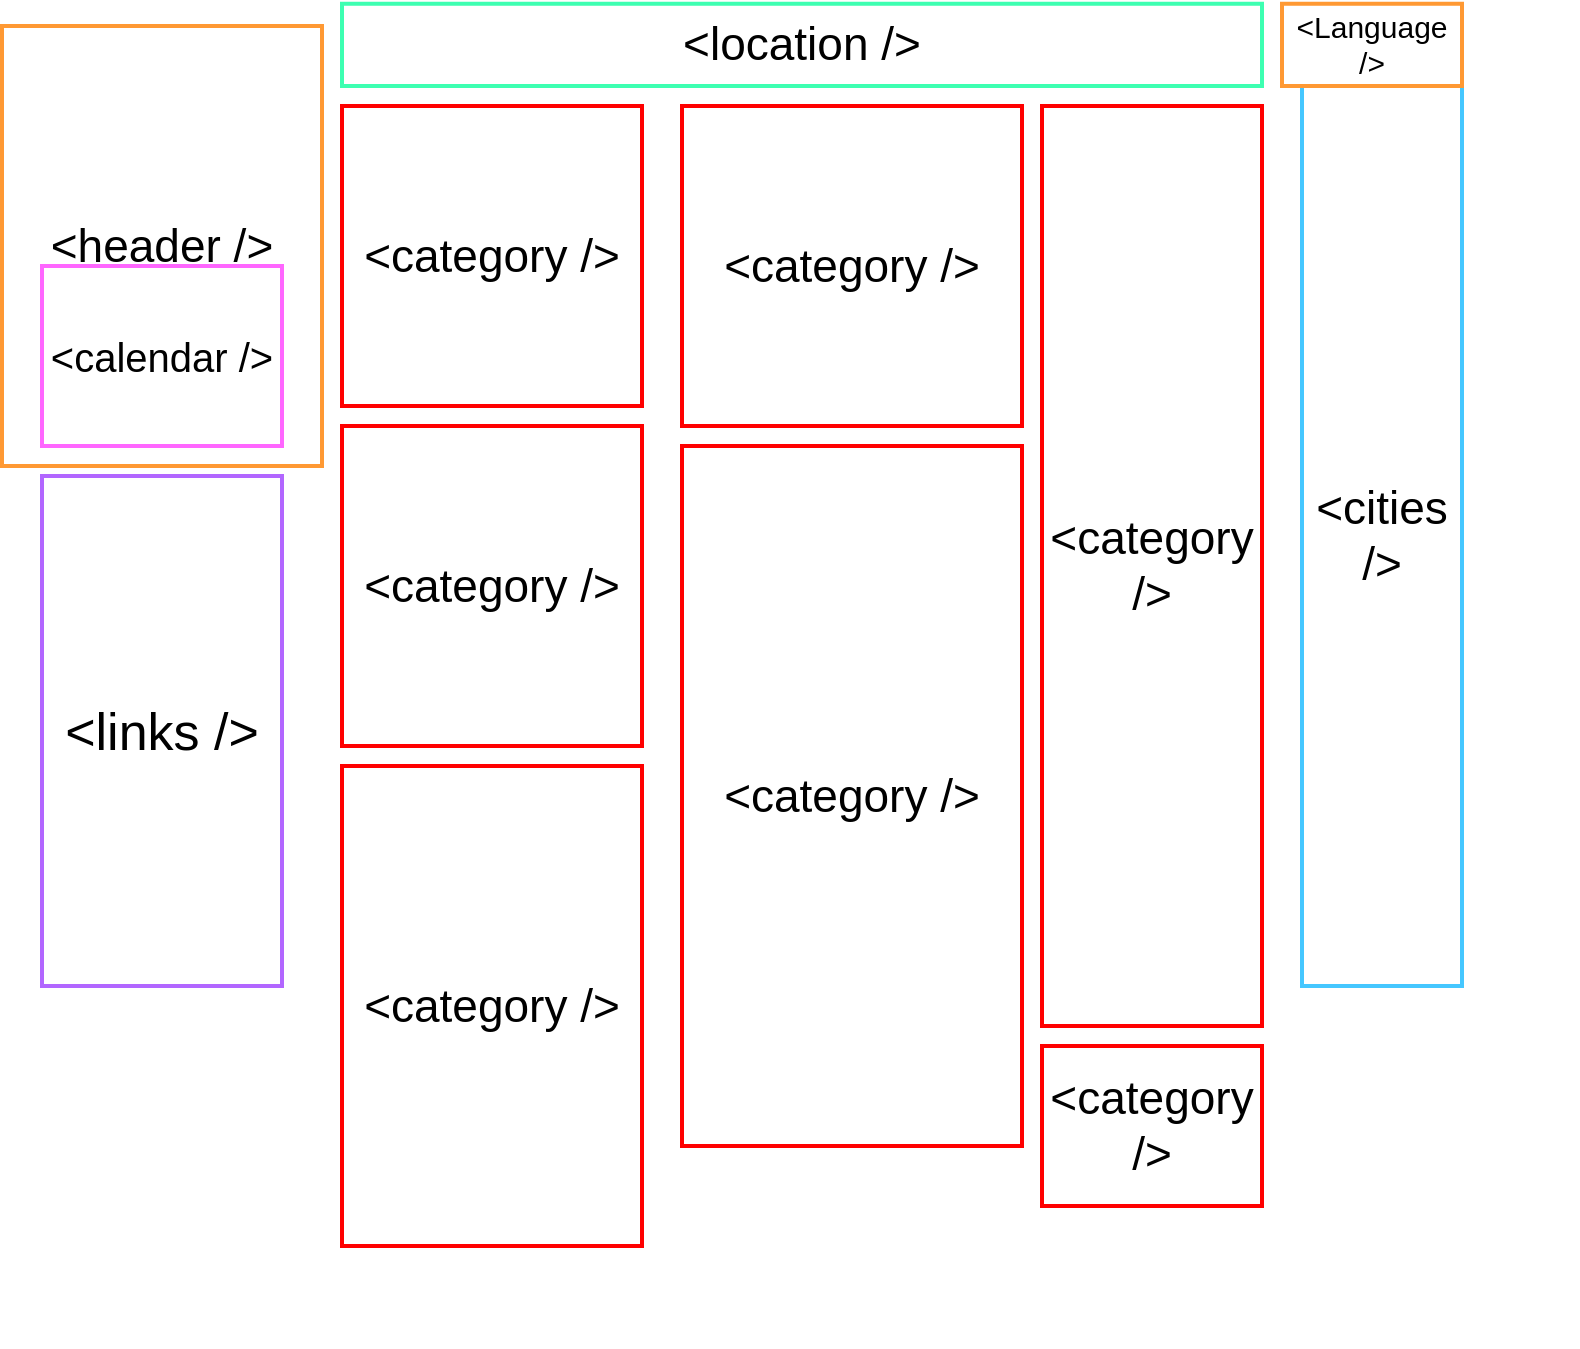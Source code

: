 <mxfile version="14.0.5" type="github">
  <diagram id="_95Hr5ytqPnYlgKhDQPe" name="Page-1">
    <mxGraphModel dx="874" dy="1604" grid="1" gridSize="10" guides="1" tooltips="1" connect="1" arrows="1" fold="1" page="1" pageScale="1" pageWidth="850" pageHeight="1100" math="0" shadow="0">
      <root>
        <mxCell id="0" />
        <mxCell id="1" parent="0" />
        <mxCell id="Pv-lDhROw9vmJ1KCem3l-1" value="" style="shape=image;imageAspect=0;aspect=fixed;verticalLabelPosition=bottom;verticalAlign=top;image=https://s3-us-west-2.amazonaws.com/forge-production.galvanize.com/content/c29d2d8a9a36c1542a5f6c8ee3399291.png;" vertex="1" parent="1">
          <mxGeometry x="20" y="-151.12" width="787.77" height="671.12" as="geometry" />
        </mxCell>
        <mxCell id="Pv-lDhROw9vmJ1KCem3l-2" value="&lt;font style=&quot;font-size: 23px&quot;&gt;&amp;lt;category /&amp;gt;&lt;/font&gt;" style="rounded=0;whiteSpace=wrap;html=1;fillColor=none;strokeWidth=2;strokeColor=#FF0000;" vertex="1" parent="1">
          <mxGeometry x="190" y="-100" width="150" height="150" as="geometry" />
        </mxCell>
        <mxCell id="Pv-lDhROw9vmJ1KCem3l-3" value="&lt;font style=&quot;font-size: 23px&quot;&gt;&amp;lt;category /&amp;gt;&lt;/font&gt;" style="rounded=0;whiteSpace=wrap;html=1;fillColor=none;strokeWidth=2;strokeColor=#FF0000;" vertex="1" parent="1">
          <mxGeometry x="190" y="60" width="150" height="160" as="geometry" />
        </mxCell>
        <mxCell id="Pv-lDhROw9vmJ1KCem3l-4" value="&lt;font style=&quot;font-size: 23px&quot;&gt;&amp;lt;category /&amp;gt;&lt;/font&gt;" style="rounded=0;whiteSpace=wrap;html=1;fillColor=none;strokeWidth=2;strokeColor=#FF0000;" vertex="1" parent="1">
          <mxGeometry x="360" y="-100" width="170" height="160" as="geometry" />
        </mxCell>
        <mxCell id="Pv-lDhROw9vmJ1KCem3l-5" value="&lt;font style=&quot;font-size: 23px&quot;&gt;&amp;lt;category /&amp;gt;&lt;/font&gt;" style="rounded=0;whiteSpace=wrap;html=1;fillColor=none;strokeWidth=2;strokeColor=#FF0000;" vertex="1" parent="1">
          <mxGeometry x="360" y="70" width="170" height="350" as="geometry" />
        </mxCell>
        <mxCell id="Pv-lDhROw9vmJ1KCem3l-6" value="&lt;font style=&quot;font-size: 23px&quot;&gt;&amp;lt;category /&amp;gt;&lt;/font&gt;" style="rounded=0;whiteSpace=wrap;html=1;fillColor=none;strokeWidth=2;strokeColor=#FF0000;" vertex="1" parent="1">
          <mxGeometry x="190" y="230" width="150" height="240" as="geometry" />
        </mxCell>
        <mxCell id="Pv-lDhROw9vmJ1KCem3l-7" value="&lt;font style=&quot;font-size: 23px&quot;&gt;&amp;lt;category /&amp;gt;&lt;/font&gt;" style="rounded=0;whiteSpace=wrap;html=1;fillColor=none;strokeWidth=2;strokeColor=#FF0000;" vertex="1" parent="1">
          <mxGeometry x="540" y="-100" width="110" height="460" as="geometry" />
        </mxCell>
        <mxCell id="Pv-lDhROw9vmJ1KCem3l-8" value="&lt;font style=&quot;font-size: 23px&quot;&gt;&amp;lt;category /&amp;gt;&lt;/font&gt;" style="rounded=0;whiteSpace=wrap;html=1;fillColor=none;strokeWidth=2;strokeColor=#FF0000;" vertex="1" parent="1">
          <mxGeometry x="540" y="370" width="110" height="80" as="geometry" />
        </mxCell>
        <mxCell id="Pv-lDhROw9vmJ1KCem3l-10" value="&lt;font style=&quot;font-size: 23px ; background-color: rgb(255 , 255 , 255)&quot;&gt;&amp;lt;location /&amp;gt;&lt;/font&gt;" style="rounded=0;whiteSpace=wrap;html=1;strokeColor=#3DFFB1;strokeWidth=2;fillColor=none;" vertex="1" parent="1">
          <mxGeometry x="190" y="-151.12" width="460" height="41.12" as="geometry" />
        </mxCell>
        <mxCell id="Pv-lDhROw9vmJ1KCem3l-11" value="&lt;font style=&quot;font-size: 23px&quot;&gt;&amp;lt;cities /&amp;gt;&lt;/font&gt;" style="rounded=0;whiteSpace=wrap;html=1;strokeWidth=2;fillColor=none;strokeColor=#45C7FF;" vertex="1" parent="1">
          <mxGeometry x="670" y="-110" width="80" height="450" as="geometry" />
        </mxCell>
        <mxCell id="Pv-lDhROw9vmJ1KCem3l-12" value="&lt;span style=&quot;background-color: rgb(255 , 255 , 255)&quot;&gt;&lt;font style=&quot;font-size: 15px&quot;&gt;&amp;lt;Language /&amp;gt;&lt;/font&gt;&lt;/span&gt;" style="rounded=0;whiteSpace=wrap;html=1;strokeWidth=2;fillColor=none;strokeColor=#FF9933;" vertex="1" parent="1">
          <mxGeometry x="660" y="-151.12" width="90" height="41.12" as="geometry" />
        </mxCell>
        <mxCell id="Pv-lDhROw9vmJ1KCem3l-14" value="&lt;font style=&quot;font-size: 23px&quot;&gt;&amp;lt;header /&amp;gt;&lt;/font&gt;" style="rounded=0;whiteSpace=wrap;html=1;strokeColor=#FF9933;strokeWidth=2;fillColor=none;" vertex="1" parent="1">
          <mxGeometry x="20" y="-140" width="160" height="220" as="geometry" />
        </mxCell>
        <mxCell id="Pv-lDhROw9vmJ1KCem3l-15" value="&lt;font style=&quot;font-size: 20px&quot;&gt;&amp;lt;calendar /&amp;gt;&lt;/font&gt;" style="rounded=0;whiteSpace=wrap;html=1;strokeWidth=2;fillColor=none;strokeColor=#FF66FF;" vertex="1" parent="1">
          <mxGeometry x="40" y="-20" width="120" height="90" as="geometry" />
        </mxCell>
        <mxCell id="Pv-lDhROw9vmJ1KCem3l-16" value="&lt;font style=&quot;font-size: 26px&quot;&gt;&amp;lt;links /&amp;gt;&lt;/font&gt;" style="rounded=0;whiteSpace=wrap;html=1;strokeWidth=2;fillColor=none;strokeColor=#B266FF;" vertex="1" parent="1">
          <mxGeometry x="40" y="85" width="120" height="255" as="geometry" />
        </mxCell>
      </root>
    </mxGraphModel>
  </diagram>
</mxfile>
